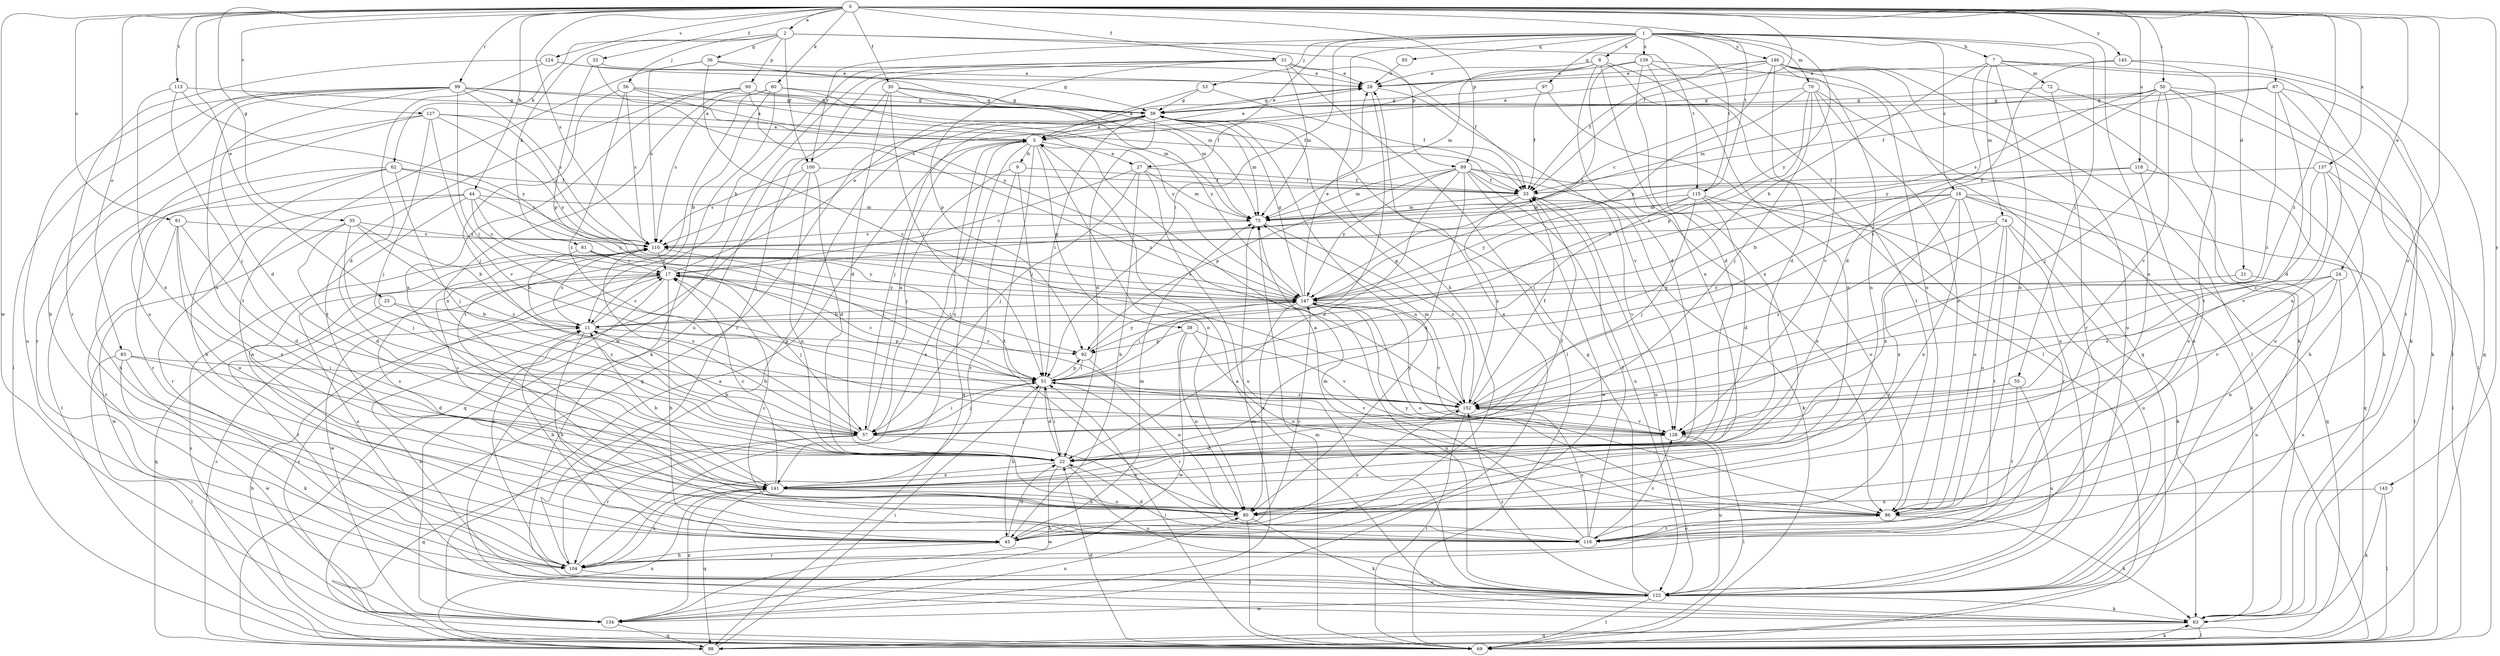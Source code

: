 strict digraph  {
0;
1;
2;
5;
7;
8;
9;
11;
16;
17;
21;
22;
24;
25;
27;
28;
30;
31;
32;
33;
35;
36;
38;
39;
44;
45;
50;
51;
53;
55;
56;
57;
60;
61;
62;
63;
67;
69;
70;
72;
74;
75;
80;
81;
83;
86;
89;
90;
92;
93;
97;
98;
99;
100;
104;
110;
113;
115;
116;
118;
122;
124;
127;
128;
134;
137;
139;
141;
143;
145;
146;
147;
152;
0 -> 2  [label=a];
0 -> 21  [label=d];
0 -> 24  [label=e];
0 -> 25  [label=e];
0 -> 30  [label=f];
0 -> 31  [label=f];
0 -> 32  [label=f];
0 -> 33  [label=f];
0 -> 35  [label=g];
0 -> 44  [label=h];
0 -> 50  [label=i];
0 -> 60  [label=k];
0 -> 67  [label=l];
0 -> 81  [label=o];
0 -> 83  [label=o];
0 -> 86  [label=o];
0 -> 89  [label=p];
0 -> 99  [label=r];
0 -> 110  [label=s];
0 -> 113  [label=t];
0 -> 115  [label=t];
0 -> 118  [label=u];
0 -> 124  [label=v];
0 -> 127  [label=v];
0 -> 134  [label=w];
0 -> 137  [label=x];
0 -> 143  [label=y];
0 -> 145  [label=y];
0 -> 152  [label=z];
1 -> 7  [label=b];
1 -> 8  [label=b];
1 -> 16  [label=c];
1 -> 27  [label=e];
1 -> 45  [label=h];
1 -> 51  [label=i];
1 -> 53  [label=j];
1 -> 55  [label=j];
1 -> 70  [label=m];
1 -> 86  [label=o];
1 -> 93  [label=q];
1 -> 97  [label=q];
1 -> 100  [label=r];
1 -> 115  [label=t];
1 -> 139  [label=x];
1 -> 146  [label=y];
1 -> 147  [label=y];
2 -> 36  [label=g];
2 -> 56  [label=j];
2 -> 61  [label=k];
2 -> 62  [label=k];
2 -> 89  [label=p];
2 -> 90  [label=p];
2 -> 100  [label=r];
2 -> 115  [label=t];
5 -> 9  [label=b];
5 -> 27  [label=e];
5 -> 28  [label=e];
5 -> 38  [label=g];
5 -> 80  [label=n];
5 -> 98  [label=q];
5 -> 116  [label=t];
5 -> 141  [label=x];
7 -> 11  [label=b];
7 -> 22  [label=d];
7 -> 63  [label=k];
7 -> 69  [label=l];
7 -> 72  [label=m];
7 -> 74  [label=m];
7 -> 86  [label=o];
8 -> 22  [label=d];
8 -> 28  [label=e];
8 -> 69  [label=l];
8 -> 75  [label=m];
8 -> 80  [label=n];
8 -> 110  [label=s];
8 -> 141  [label=x];
9 -> 33  [label=f];
9 -> 51  [label=i];
9 -> 57  [label=j];
9 -> 104  [label=r];
11 -> 17  [label=c];
11 -> 45  [label=h];
11 -> 92  [label=p];
11 -> 110  [label=s];
16 -> 51  [label=i];
16 -> 63  [label=k];
16 -> 69  [label=l];
16 -> 75  [label=m];
16 -> 80  [label=n];
16 -> 86  [label=o];
16 -> 98  [label=q];
16 -> 110  [label=s];
16 -> 141  [label=x];
17 -> 28  [label=e];
17 -> 45  [label=h];
17 -> 57  [label=j];
17 -> 98  [label=q];
17 -> 104  [label=r];
17 -> 134  [label=w];
17 -> 147  [label=y];
21 -> 122  [label=u];
21 -> 147  [label=y];
22 -> 11  [label=b];
22 -> 51  [label=i];
22 -> 122  [label=u];
22 -> 134  [label=w];
22 -> 141  [label=x];
24 -> 80  [label=n];
24 -> 122  [label=u];
24 -> 128  [label=v];
24 -> 147  [label=y];
24 -> 152  [label=z];
25 -> 11  [label=b];
25 -> 104  [label=r];
25 -> 152  [label=z];
27 -> 17  [label=c];
27 -> 33  [label=f];
27 -> 45  [label=h];
27 -> 57  [label=j];
27 -> 75  [label=m];
27 -> 122  [label=u];
28 -> 39  [label=g];
28 -> 51  [label=i];
28 -> 128  [label=v];
30 -> 22  [label=d];
30 -> 39  [label=g];
30 -> 51  [label=i];
30 -> 75  [label=m];
30 -> 104  [label=r];
30 -> 147  [label=y];
31 -> 11  [label=b];
31 -> 28  [label=e];
31 -> 33  [label=f];
31 -> 69  [label=l];
31 -> 75  [label=m];
31 -> 92  [label=p];
31 -> 122  [label=u];
31 -> 134  [label=w];
32 -> 28  [label=e];
32 -> 92  [label=p];
32 -> 147  [label=y];
33 -> 75  [label=m];
33 -> 122  [label=u];
33 -> 128  [label=v];
33 -> 152  [label=z];
35 -> 11  [label=b];
35 -> 22  [label=d];
35 -> 57  [label=j];
35 -> 110  [label=s];
35 -> 134  [label=w];
35 -> 152  [label=z];
36 -> 28  [label=e];
36 -> 39  [label=g];
36 -> 110  [label=s];
36 -> 116  [label=t];
36 -> 152  [label=z];
38 -> 80  [label=n];
38 -> 86  [label=o];
38 -> 92  [label=p];
38 -> 128  [label=v];
38 -> 134  [label=w];
39 -> 5  [label=a];
39 -> 22  [label=d];
39 -> 51  [label=i];
39 -> 57  [label=j];
39 -> 75  [label=m];
39 -> 80  [label=n];
39 -> 98  [label=q];
44 -> 17  [label=c];
44 -> 45  [label=h];
44 -> 51  [label=i];
44 -> 75  [label=m];
44 -> 80  [label=n];
44 -> 104  [label=r];
44 -> 147  [label=y];
45 -> 11  [label=b];
45 -> 22  [label=d];
45 -> 28  [label=e];
45 -> 75  [label=m];
45 -> 104  [label=r];
45 -> 147  [label=y];
45 -> 152  [label=z];
50 -> 39  [label=g];
50 -> 57  [label=j];
50 -> 63  [label=k];
50 -> 69  [label=l];
50 -> 75  [label=m];
50 -> 110  [label=s];
50 -> 122  [label=u];
50 -> 128  [label=v];
50 -> 147  [label=y];
51 -> 17  [label=c];
51 -> 22  [label=d];
51 -> 45  [label=h];
51 -> 57  [label=j];
51 -> 92  [label=p];
51 -> 128  [label=v];
51 -> 152  [label=z];
53 -> 5  [label=a];
53 -> 33  [label=f];
53 -> 39  [label=g];
55 -> 116  [label=t];
55 -> 122  [label=u];
55 -> 128  [label=v];
55 -> 152  [label=z];
56 -> 5  [label=a];
56 -> 39  [label=g];
56 -> 57  [label=j];
56 -> 110  [label=s];
56 -> 147  [label=y];
56 -> 152  [label=z];
57 -> 5  [label=a];
57 -> 11  [label=b];
57 -> 51  [label=i];
57 -> 80  [label=n];
57 -> 98  [label=q];
57 -> 104  [label=r];
57 -> 110  [label=s];
60 -> 11  [label=b];
60 -> 39  [label=g];
60 -> 63  [label=k];
60 -> 75  [label=m];
60 -> 110  [label=s];
60 -> 116  [label=t];
61 -> 11  [label=b];
61 -> 17  [label=c];
61 -> 51  [label=i];
61 -> 147  [label=y];
62 -> 33  [label=f];
62 -> 45  [label=h];
62 -> 57  [label=j];
62 -> 69  [label=l];
62 -> 104  [label=r];
62 -> 110  [label=s];
63 -> 5  [label=a];
63 -> 69  [label=l];
63 -> 98  [label=q];
67 -> 22  [label=d];
67 -> 33  [label=f];
67 -> 39  [label=g];
67 -> 80  [label=n];
67 -> 116  [label=t];
67 -> 152  [label=z];
69 -> 11  [label=b];
69 -> 17  [label=c];
69 -> 22  [label=d];
69 -> 51  [label=i];
69 -> 63  [label=k];
69 -> 75  [label=m];
69 -> 110  [label=s];
70 -> 39  [label=g];
70 -> 57  [label=j];
70 -> 86  [label=o];
70 -> 92  [label=p];
70 -> 122  [label=u];
70 -> 128  [label=v];
70 -> 147  [label=y];
72 -> 39  [label=g];
72 -> 63  [label=k];
72 -> 104  [label=r];
74 -> 63  [label=k];
74 -> 86  [label=o];
74 -> 110  [label=s];
74 -> 116  [label=t];
74 -> 122  [label=u];
74 -> 141  [label=x];
74 -> 152  [label=z];
75 -> 110  [label=s];
75 -> 152  [label=z];
80 -> 45  [label=h];
80 -> 63  [label=k];
80 -> 69  [label=l];
80 -> 110  [label=s];
81 -> 22  [label=d];
81 -> 86  [label=o];
81 -> 104  [label=r];
81 -> 110  [label=s];
81 -> 141  [label=x];
83 -> 22  [label=d];
83 -> 51  [label=i];
83 -> 63  [label=k];
83 -> 69  [label=l];
83 -> 134  [label=w];
86 -> 5  [label=a];
86 -> 63  [label=k];
86 -> 116  [label=t];
86 -> 147  [label=y];
89 -> 22  [label=d];
89 -> 33  [label=f];
89 -> 69  [label=l];
89 -> 75  [label=m];
89 -> 86  [label=o];
89 -> 92  [label=p];
89 -> 122  [label=u];
89 -> 134  [label=w];
89 -> 141  [label=x];
89 -> 147  [label=y];
90 -> 33  [label=f];
90 -> 39  [label=g];
90 -> 80  [label=n];
90 -> 116  [label=t];
90 -> 141  [label=x];
90 -> 152  [label=z];
92 -> 51  [label=i];
92 -> 80  [label=n];
92 -> 147  [label=y];
93 -> 28  [label=e];
97 -> 33  [label=f];
97 -> 39  [label=g];
97 -> 122  [label=u];
98 -> 17  [label=c];
98 -> 51  [label=i];
98 -> 141  [label=x];
99 -> 5  [label=a];
99 -> 22  [label=d];
99 -> 33  [label=f];
99 -> 39  [label=g];
99 -> 45  [label=h];
99 -> 51  [label=i];
99 -> 69  [label=l];
99 -> 110  [label=s];
99 -> 122  [label=u];
99 -> 141  [label=x];
100 -> 22  [label=d];
100 -> 33  [label=f];
100 -> 80  [label=n];
100 -> 98  [label=q];
100 -> 110  [label=s];
104 -> 5  [label=a];
104 -> 39  [label=g];
104 -> 45  [label=h];
104 -> 122  [label=u];
104 -> 141  [label=x];
110 -> 17  [label=c];
110 -> 51  [label=i];
110 -> 122  [label=u];
113 -> 39  [label=g];
113 -> 57  [label=j];
113 -> 141  [label=x];
113 -> 147  [label=y];
115 -> 22  [label=d];
115 -> 51  [label=i];
115 -> 57  [label=j];
115 -> 75  [label=m];
115 -> 86  [label=o];
115 -> 104  [label=r];
115 -> 147  [label=y];
116 -> 17  [label=c];
116 -> 22  [label=d];
116 -> 33  [label=f];
116 -> 51  [label=i];
116 -> 75  [label=m];
116 -> 86  [label=o];
116 -> 128  [label=v];
116 -> 152  [label=z];
118 -> 11  [label=b];
118 -> 33  [label=f];
118 -> 86  [label=o];
118 -> 98  [label=q];
122 -> 11  [label=b];
122 -> 39  [label=g];
122 -> 63  [label=k];
122 -> 69  [label=l];
122 -> 134  [label=w];
122 -> 152  [label=z];
124 -> 22  [label=d];
124 -> 28  [label=e];
124 -> 75  [label=m];
124 -> 104  [label=r];
127 -> 5  [label=a];
127 -> 57  [label=j];
127 -> 86  [label=o];
127 -> 104  [label=r];
127 -> 110  [label=s];
127 -> 128  [label=v];
127 -> 147  [label=y];
128 -> 22  [label=d];
128 -> 69  [label=l];
128 -> 122  [label=u];
128 -> 147  [label=y];
134 -> 5  [label=a];
134 -> 75  [label=m];
134 -> 80  [label=n];
134 -> 98  [label=q];
134 -> 141  [label=x];
137 -> 33  [label=f];
137 -> 45  [label=h];
137 -> 69  [label=l];
137 -> 128  [label=v];
137 -> 152  [label=z];
139 -> 22  [label=d];
139 -> 28  [label=e];
139 -> 86  [label=o];
139 -> 116  [label=t];
139 -> 141  [label=x];
139 -> 147  [label=y];
141 -> 11  [label=b];
141 -> 17  [label=c];
141 -> 33  [label=f];
141 -> 80  [label=n];
141 -> 86  [label=o];
141 -> 98  [label=q];
141 -> 110  [label=s];
143 -> 63  [label=k];
143 -> 69  [label=l];
143 -> 80  [label=n];
145 -> 28  [label=e];
145 -> 98  [label=q];
145 -> 116  [label=t];
145 -> 152  [label=z];
146 -> 5  [label=a];
146 -> 17  [label=c];
146 -> 22  [label=d];
146 -> 28  [label=e];
146 -> 33  [label=f];
146 -> 63  [label=k];
146 -> 69  [label=l];
146 -> 80  [label=n];
146 -> 98  [label=q];
146 -> 122  [label=u];
147 -> 11  [label=b];
147 -> 28  [label=e];
147 -> 39  [label=g];
147 -> 51  [label=i];
147 -> 80  [label=n];
147 -> 86  [label=o];
147 -> 110  [label=s];
147 -> 122  [label=u];
147 -> 128  [label=v];
152 -> 17  [label=c];
152 -> 33  [label=f];
152 -> 39  [label=g];
152 -> 57  [label=j];
152 -> 69  [label=l];
152 -> 75  [label=m];
152 -> 128  [label=v];
}

